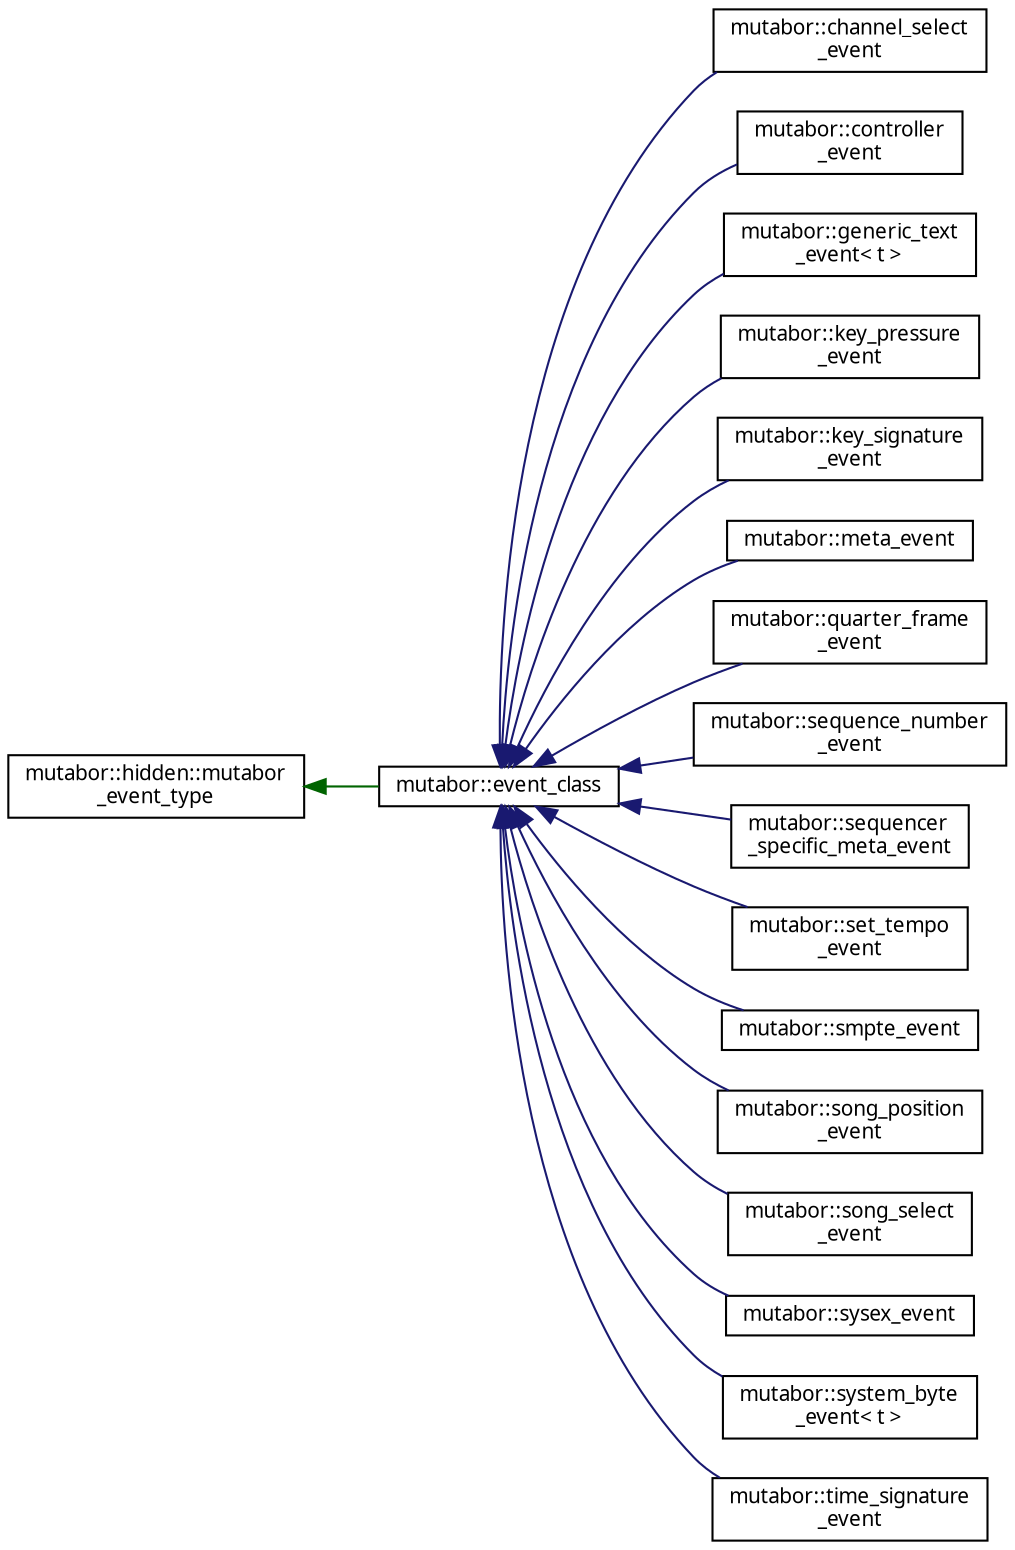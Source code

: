 digraph "Grafische Darstellung der Klassenhierarchie"
{
  edge [fontname="Sans",fontsize="10",labelfontname="Sans",labelfontsize="10"];
  node [fontname="Sans",fontsize="10",shape=record];
  rankdir="LR";
  Node0 [label="mutabor::hidden::mutabor\l_event_type",height=0.2,width=0.4,color="black", fillcolor="white", style="filled",URL="$d1/da6/structmutabor_1_1hidden_1_1mutabor__event__type.html"];
  Node0 -> Node1 [dir="back",color="darkgreen",fontsize="10",style="solid",fontname="Sans"];
  Node1 [label="mutabor::event_class",height=0.2,width=0.4,color="black", fillcolor="white", style="filled",URL="$d7/d83/classmutabor_1_1event__class.html"];
  Node1 -> Node2 [dir="back",color="midnightblue",fontsize="10",style="solid",fontname="Sans"];
  Node2 [label="mutabor::channel_select\l_event",height=0.2,width=0.4,color="black", fillcolor="white", style="filled",URL="$d2/d17/classmutabor_1_1channel__select__event.html"];
  Node1 -> Node3 [dir="back",color="midnightblue",fontsize="10",style="solid",fontname="Sans"];
  Node3 [label="mutabor::controller\l_event",height=0.2,width=0.4,color="black", fillcolor="white", style="filled",URL="$de/d04/classmutabor_1_1controller__event.html"];
  Node1 -> Node4 [dir="back",color="midnightblue",fontsize="10",style="solid",fontname="Sans"];
  Node4 [label="mutabor::generic_text\l_event\< t \>",height=0.2,width=0.4,color="black", fillcolor="white", style="filled",URL="$d5/dd0/classmutabor_1_1generic__text__event.html"];
  Node1 -> Node5 [dir="back",color="midnightblue",fontsize="10",style="solid",fontname="Sans"];
  Node5 [label="mutabor::key_pressure\l_event",height=0.2,width=0.4,color="black", fillcolor="white", style="filled",URL="$d9/d3a/classmutabor_1_1key__pressure__event.html"];
  Node1 -> Node6 [dir="back",color="midnightblue",fontsize="10",style="solid",fontname="Sans"];
  Node6 [label="mutabor::key_signature\l_event",height=0.2,width=0.4,color="black", fillcolor="white", style="filled",URL="$d8/d56/classmutabor_1_1key__signature__event.html"];
  Node1 -> Node7 [dir="back",color="midnightblue",fontsize="10",style="solid",fontname="Sans"];
  Node7 [label="mutabor::meta_event",height=0.2,width=0.4,color="black", fillcolor="white", style="filled",URL="$da/d41/classmutabor_1_1meta__event.html"];
  Node1 -> Node8 [dir="back",color="midnightblue",fontsize="10",style="solid",fontname="Sans"];
  Node8 [label="mutabor::quarter_frame\l_event",height=0.2,width=0.4,color="black", fillcolor="white", style="filled",URL="$d5/d7c/classmutabor_1_1quarter__frame__event.html"];
  Node1 -> Node9 [dir="back",color="midnightblue",fontsize="10",style="solid",fontname="Sans"];
  Node9 [label="mutabor::sequence_number\l_event",height=0.2,width=0.4,color="black", fillcolor="white", style="filled",URL="$d5/dec/classmutabor_1_1sequence__number__event.html"];
  Node1 -> Node10 [dir="back",color="midnightblue",fontsize="10",style="solid",fontname="Sans"];
  Node10 [label="mutabor::sequencer\l_specific_meta_event",height=0.2,width=0.4,color="black", fillcolor="white", style="filled",URL="$d6/d24/classmutabor_1_1sequencer__specific__meta__event.html"];
  Node1 -> Node11 [dir="back",color="midnightblue",fontsize="10",style="solid",fontname="Sans"];
  Node11 [label="mutabor::set_tempo\l_event",height=0.2,width=0.4,color="black", fillcolor="white", style="filled",URL="$db/d87/classmutabor_1_1set__tempo__event.html"];
  Node1 -> Node12 [dir="back",color="midnightblue",fontsize="10",style="solid",fontname="Sans"];
  Node12 [label="mutabor::smpte_event",height=0.2,width=0.4,color="black", fillcolor="white", style="filled",URL="$db/db8/classmutabor_1_1smpte__event.html"];
  Node1 -> Node13 [dir="back",color="midnightblue",fontsize="10",style="solid",fontname="Sans"];
  Node13 [label="mutabor::song_position\l_event",height=0.2,width=0.4,color="black", fillcolor="white", style="filled",URL="$d5/de3/classmutabor_1_1song__position__event.html"];
  Node1 -> Node14 [dir="back",color="midnightblue",fontsize="10",style="solid",fontname="Sans"];
  Node14 [label="mutabor::song_select\l_event",height=0.2,width=0.4,color="black", fillcolor="white", style="filled",URL="$d9/d79/classmutabor_1_1song__select__event.html"];
  Node1 -> Node15 [dir="back",color="midnightblue",fontsize="10",style="solid",fontname="Sans"];
  Node15 [label="mutabor::sysex_event",height=0.2,width=0.4,color="black", fillcolor="white", style="filled",URL="$d5/dab/classmutabor_1_1sysex__event.html"];
  Node1 -> Node16 [dir="back",color="midnightblue",fontsize="10",style="solid",fontname="Sans"];
  Node16 [label="mutabor::system_byte\l_event\< t \>",height=0.2,width=0.4,color="black", fillcolor="white", style="filled",URL="$d1/db9/classmutabor_1_1system__byte__event.html"];
  Node1 -> Node17 [dir="back",color="midnightblue",fontsize="10",style="solid",fontname="Sans"];
  Node17 [label="mutabor::time_signature\l_event",height=0.2,width=0.4,color="black", fillcolor="white", style="filled",URL="$de/de4/classmutabor_1_1time__signature__event.html"];
}
